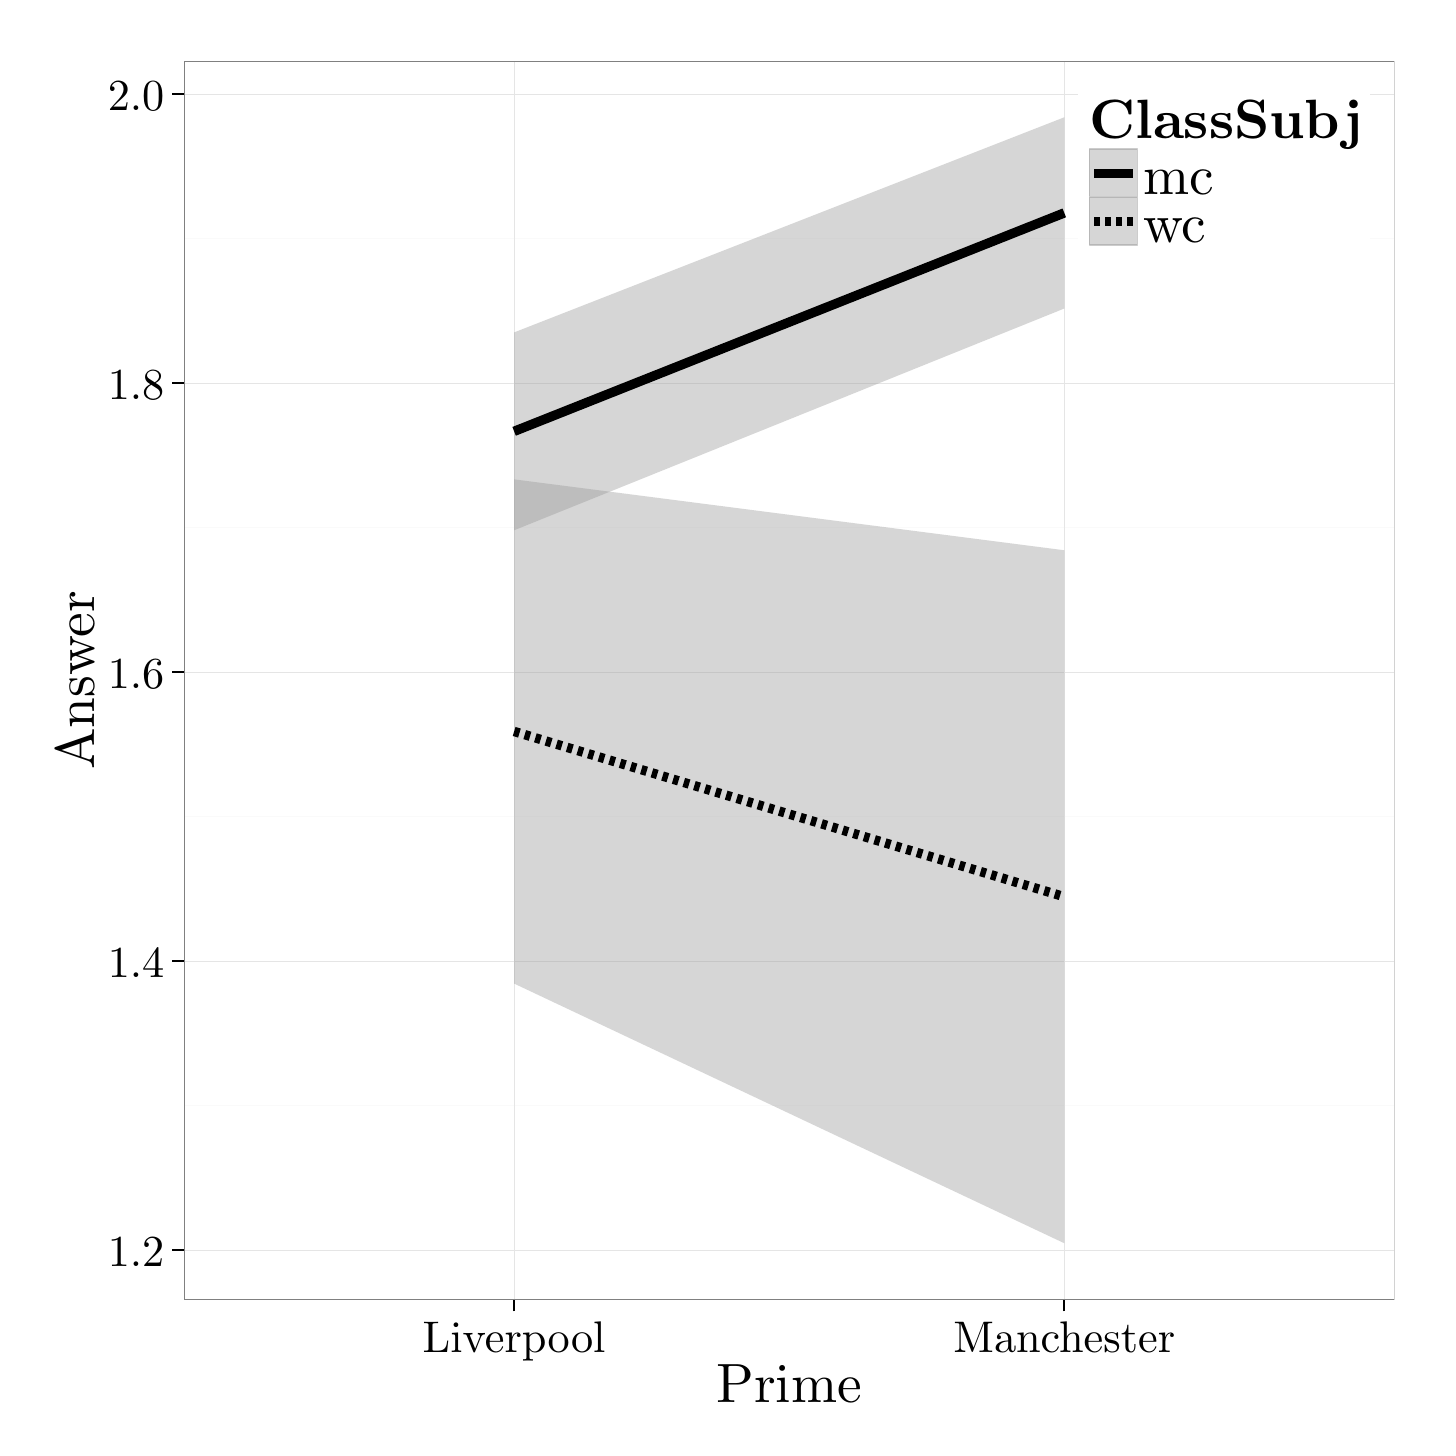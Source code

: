 % Created by tikzDevice version 0.8.1 on 2016-02-09 02:19:38
% !TEX encoding = UTF-8 Unicode
\begin{tikzpicture}[x=1pt,y=1pt]
\definecolor{fillColor}{RGB}{255,255,255}
\path[use as bounding box,fill=fillColor,fill opacity=0.00] (0,0) rectangle (505.89,505.89);
\begin{scope}
\path[clip] (  0.00,  0.00) rectangle (505.89,505.89);
\definecolor{drawColor}{RGB}{255,255,255}
\definecolor{fillColor}{RGB}{255,255,255}

\path[draw=drawColor,line width= 0.6pt,line join=round,line cap=round,fill=fillColor] (  0.00, -0.00) rectangle (505.89,505.89);
\end{scope}
\begin{scope}
\path[clip] ( 56.50, 46.31) rectangle (493.85,493.84);
\definecolor{fillColor}{RGB}{255,255,255}

\path[fill=fillColor] ( 56.50, 46.31) rectangle (493.85,493.84);
\definecolor{drawColor}{gray}{0.98}

\path[draw=drawColor,line width= 0.6pt,line join=round] ( 56.50,116.43) --
	(493.85,116.43);

\path[draw=drawColor,line width= 0.6pt,line join=round] ( 56.50,220.86) --
	(493.85,220.86);

\path[draw=drawColor,line width= 0.6pt,line join=round] ( 56.50,325.28) --
	(493.85,325.28);

\path[draw=drawColor,line width= 0.6pt,line join=round] ( 56.50,429.71) --
	(493.85,429.71);
\definecolor{drawColor}{gray}{0.90}

\path[draw=drawColor,line width= 0.2pt,line join=round] ( 56.50, 64.22) --
	(493.85, 64.22);

\path[draw=drawColor,line width= 0.2pt,line join=round] ( 56.50,168.64) --
	(493.85,168.64);

\path[draw=drawColor,line width= 0.2pt,line join=round] ( 56.50,273.07) --
	(493.85,273.07);

\path[draw=drawColor,line width= 0.2pt,line join=round] ( 56.50,377.50) --
	(493.85,377.50);

\path[draw=drawColor,line width= 0.2pt,line join=round] ( 56.50,481.92) --
	(493.85,481.92);

\path[draw=drawColor,line width= 0.2pt,line join=round] (175.78, 46.31) --
	(175.78,493.84);

\path[draw=drawColor,line width= 0.2pt,line join=round] (374.57, 46.31) --
	(374.57,493.84);
\definecolor{fillColor}{RGB}{153,153,153}

\path[fill=fillColor,fill opacity=0.40] (175.78,395.77) --
	(374.57,473.50) --
	(374.57,404.40) --
	(175.78,324.27) --
	cycle;
\definecolor{drawColor}{RGB}{0,0,0}

\path[draw=drawColor,line width= 3.4pt,line join=round] (175.78,360.02) --
	(374.57,438.95);

\path[fill=fillColor,fill opacity=0.40] (175.78,342.67) --
	(374.57,317.05) --
	(374.57, 66.65) --
	(175.78,160.47) --
	cycle;

\path[draw=drawColor,line width= 3.4pt,dash pattern=on 2pt off 2pt ,line join=round] (175.78,251.57) --
	(374.57,191.85);
\definecolor{drawColor}{gray}{0.50}

\path[draw=drawColor,line width= 0.6pt,line join=round,line cap=round] ( 56.50, 46.31) rectangle (493.85,493.84);
\end{scope}
\begin{scope}
\path[clip] (  0.00,  0.00) rectangle (505.89,505.89);
\definecolor{drawColor}{RGB}{0,0,0}

\node[text=drawColor,anchor=base east,inner sep=0pt, outer sep=0pt, scale=  1.60] at ( 49.39, 58.18) {1.2};

\node[text=drawColor,anchor=base east,inner sep=0pt, outer sep=0pt, scale=  1.60] at ( 49.39,162.61) {1.4};

\node[text=drawColor,anchor=base east,inner sep=0pt, outer sep=0pt, scale=  1.60] at ( 49.39,267.04) {1.6};

\node[text=drawColor,anchor=base east,inner sep=0pt, outer sep=0pt, scale=  1.60] at ( 49.39,371.46) {1.8};

\node[text=drawColor,anchor=base east,inner sep=0pt, outer sep=0pt, scale=  1.60] at ( 49.39,475.89) {2.0};
\end{scope}
\begin{scope}
\path[clip] (  0.00,  0.00) rectangle (505.89,505.89);
\definecolor{drawColor}{RGB}{0,0,0}

\path[draw=drawColor,line width= 0.6pt,line join=round] ( 52.24, 64.22) --
	( 56.50, 64.22);

\path[draw=drawColor,line width= 0.6pt,line join=round] ( 52.24,168.64) --
	( 56.50,168.64);

\path[draw=drawColor,line width= 0.6pt,line join=round] ( 52.24,273.07) --
	( 56.50,273.07);

\path[draw=drawColor,line width= 0.6pt,line join=round] ( 52.24,377.50) --
	( 56.50,377.50);

\path[draw=drawColor,line width= 0.6pt,line join=round] ( 52.24,481.92) --
	( 56.50,481.92);
\end{scope}
\begin{scope}
\path[clip] (  0.00,  0.00) rectangle (505.89,505.89);
\definecolor{drawColor}{RGB}{0,0,0}

\path[draw=drawColor,line width= 0.6pt,line join=round] (175.78, 42.04) --
	(175.78, 46.31);

\path[draw=drawColor,line width= 0.6pt,line join=round] (374.57, 42.04) --
	(374.57, 46.31);
\end{scope}
\begin{scope}
\path[clip] (  0.00,  0.00) rectangle (505.89,505.89);
\definecolor{drawColor}{RGB}{0,0,0}

\node[text=drawColor,anchor=base,inner sep=0pt, outer sep=0pt, scale=  1.60] at (175.78, 27.13) {Liverpool};

\node[text=drawColor,anchor=base,inner sep=0pt, outer sep=0pt, scale=  1.60] at (374.57, 27.13) {Manchester};
\end{scope}
\begin{scope}
\path[clip] (  0.00,  0.00) rectangle (505.89,505.89);
\definecolor{drawColor}{RGB}{0,0,0}

\node[text=drawColor,anchor=base,inner sep=0pt, outer sep=0pt, scale=  2.00] at (275.17,  9.03) {Prime};
\end{scope}
\begin{scope}
\path[clip] (  0.00,  0.00) rectangle (505.89,505.89);
\definecolor{drawColor}{RGB}{0,0,0}

\node[text=drawColor,rotate= 90.00,anchor=base,inner sep=0pt, outer sep=0pt, scale=  2.00] at ( 24.12,270.08) {Answer};
\end{scope}
\begin{scope}
\path[clip] (  0.00,  0.00) rectangle (505.89,505.89);
\definecolor{fillColor}{RGB}{255,255,255}

\path[fill=fillColor] (379.38,423.00) rectangle (484.98,484.98);
\end{scope}
\begin{scope}
\path[clip] (  0.00,  0.00) rectangle (505.89,505.89);
\definecolor{drawColor}{RGB}{0,0,0}

\node[text=drawColor,anchor=base west,inner sep=0pt, outer sep=0pt, scale=  2.00] at (383.65,465.96) {\bfseries ClassSubj};
\end{scope}
\begin{scope}
\path[clip] (  0.00,  0.00) rectangle (505.89,505.89);
\definecolor{drawColor}{gray}{0.80}
\definecolor{fillColor}{RGB}{255,255,255}

\path[draw=drawColor,line width= 0.6pt,line join=round,line cap=round,fill=fillColor] (383.65,444.61) rectangle (400.99,461.96);
\end{scope}
\begin{scope}
\path[clip] (  0.00,  0.00) rectangle (505.89,505.89);
\definecolor{fillColor}{RGB}{153,153,153}

\path[fill=fillColor,fill opacity=0.40] (383.65,444.61) rectangle (400.99,461.96);
\definecolor{drawColor}{RGB}{0,0,0}

\path[draw=drawColor,line width= 3.4pt,line join=round] (385.38,453.29) -- (399.26,453.29);
\end{scope}
\begin{scope}
\path[clip] (  0.00,  0.00) rectangle (505.89,505.89);
\definecolor{drawColor}{gray}{0.80}
\definecolor{fillColor}{RGB}{255,255,255}

\path[draw=drawColor,line width= 0.6pt,line join=round,line cap=round,fill=fillColor] (383.65,427.27) rectangle (400.99,444.61);
\end{scope}
\begin{scope}
\path[clip] (  0.00,  0.00) rectangle (505.89,505.89);
\definecolor{fillColor}{RGB}{153,153,153}

\path[fill=fillColor,fill opacity=0.40] (383.65,427.27) rectangle (400.99,444.61);
\definecolor{drawColor}{RGB}{0,0,0}

\path[draw=drawColor,line width= 3.4pt,dash pattern=on 2pt off 2pt ,line join=round] (385.38,435.94) -- (399.26,435.94);
\end{scope}
\begin{scope}
\path[clip] (  0.00,  0.00) rectangle (505.89,505.89);
\definecolor{drawColor}{RGB}{0,0,0}

\node[text=drawColor,anchor=base west,inner sep=0pt, outer sep=0pt, scale=  2.00] at (403.16,445.75) {mc};
\end{scope}
\begin{scope}
\path[clip] (  0.00,  0.00) rectangle (505.89,505.89);
\definecolor{drawColor}{RGB}{0,0,0}

\node[text=drawColor,anchor=base west,inner sep=0pt, outer sep=0pt, scale=  2.00] at (403.16,428.40) {wc};
\end{scope}
\end{tikzpicture}
